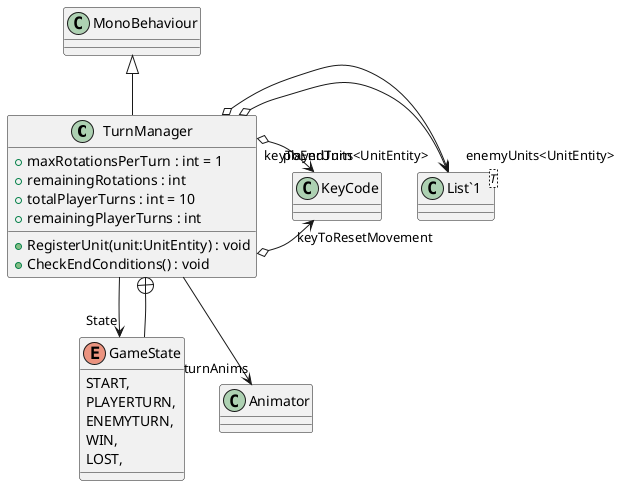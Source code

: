 @startuml
class TurnManager {
    + maxRotationsPerTurn : int = 1
    + remainingRotations : int
    + totalPlayerTurns : int = 10
    + remainingPlayerTurns : int
    + RegisterUnit(unit:UnitEntity) : void
    + CheckEndConditions() : void
}
enum GameState {
    START,
    PLAYERTURN,
    ENEMYTURN,
    WIN,
    LOST,
}
class "List`1"<T> {
}
MonoBehaviour <|-- TurnManager
TurnManager --> "State" GameState
TurnManager o-> "playerUnits<UnitEntity>" "List`1"
TurnManager o-> "enemyUnits<UnitEntity>" "List`1"
TurnManager o-> "keyToResetMovement" KeyCode
TurnManager o-> "keyToEndTurn" KeyCode
TurnManager --> "turnAnims" Animator
TurnManager +-- GameState
@enduml
